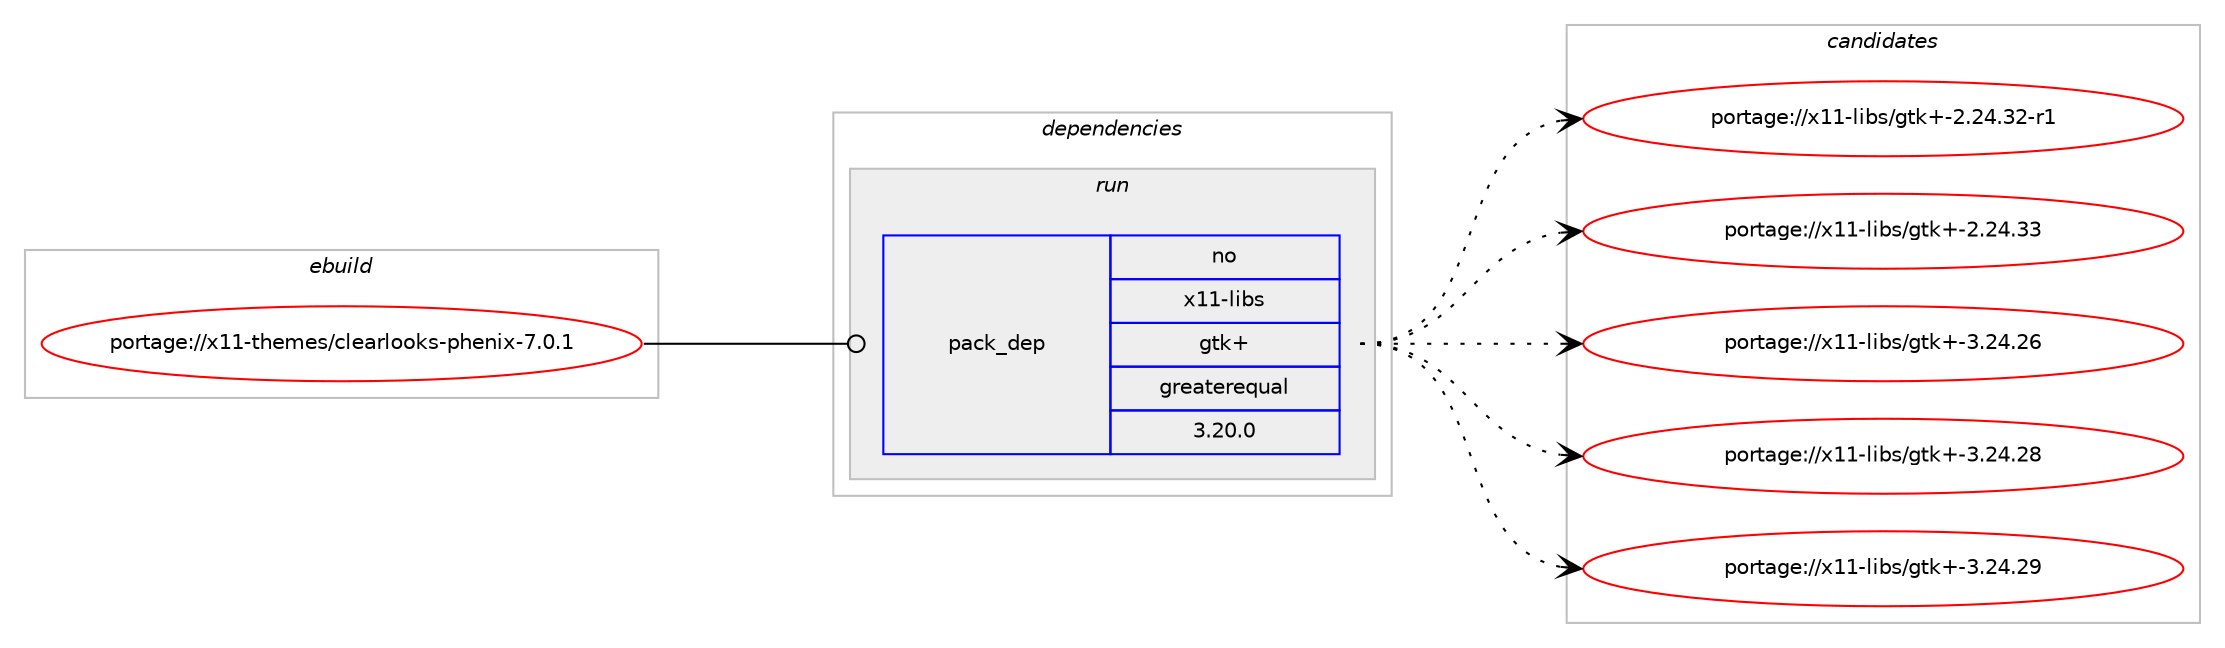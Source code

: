 digraph prolog {

# *************
# Graph options
# *************

newrank=true;
concentrate=true;
compound=true;
graph [rankdir=LR,fontname=Helvetica,fontsize=10,ranksep=1.5];#, ranksep=2.5, nodesep=0.2];
edge  [arrowhead=vee];
node  [fontname=Helvetica,fontsize=10];

# **********
# The ebuild
# **********

subgraph cluster_leftcol {
color=gray;
rank=same;
label=<<i>ebuild</i>>;
id [label="portage://x11-themes/clearlooks-phenix-7.0.1", color=red, width=4, href="../x11-themes/clearlooks-phenix-7.0.1.svg"];
}

# ****************
# The dependencies
# ****************

subgraph cluster_midcol {
color=gray;
label=<<i>dependencies</i>>;
subgraph cluster_compile {
fillcolor="#eeeeee";
style=filled;
label=<<i>compile</i>>;
}
subgraph cluster_compileandrun {
fillcolor="#eeeeee";
style=filled;
label=<<i>compile and run</i>>;
}
subgraph cluster_run {
fillcolor="#eeeeee";
style=filled;
label=<<i>run</i>>;
subgraph pack596 {
dependency1049 [label=<<TABLE BORDER="0" CELLBORDER="1" CELLSPACING="0" CELLPADDING="4" WIDTH="220"><TR><TD ROWSPAN="6" CELLPADDING="30">pack_dep</TD></TR><TR><TD WIDTH="110">no</TD></TR><TR><TD>x11-libs</TD></TR><TR><TD>gtk+</TD></TR><TR><TD>greaterequal</TD></TR><TR><TD>3.20.0</TD></TR></TABLE>>, shape=none, color=blue];
}
id:e -> dependency1049:w [weight=20,style="solid",arrowhead="odot"];
# *** BEGIN UNKNOWN DEPENDENCY TYPE (TODO) ***
# id -> package_dependency(portage://x11-themes/clearlooks-phenix-7.0.1,run,no,x11-themes,gtk-engines,none,[,,],[],[])
# *** END UNKNOWN DEPENDENCY TYPE (TODO) ***

}
}

# **************
# The candidates
# **************

subgraph cluster_choices {
rank=same;
color=gray;
label=<<i>candidates</i>>;

subgraph choice596 {
color=black;
nodesep=1;
choice12049494510810598115471031161074345504650524651504511449 [label="portage://x11-libs/gtk+-2.24.32-r1", color=red, width=4,href="../x11-libs/gtk+-2.24.32-r1.svg"];
choice1204949451081059811547103116107434550465052465151 [label="portage://x11-libs/gtk+-2.24.33", color=red, width=4,href="../x11-libs/gtk+-2.24.33.svg"];
choice1204949451081059811547103116107434551465052465054 [label="portage://x11-libs/gtk+-3.24.26", color=red, width=4,href="../x11-libs/gtk+-3.24.26.svg"];
choice1204949451081059811547103116107434551465052465056 [label="portage://x11-libs/gtk+-3.24.28", color=red, width=4,href="../x11-libs/gtk+-3.24.28.svg"];
choice1204949451081059811547103116107434551465052465057 [label="portage://x11-libs/gtk+-3.24.29", color=red, width=4,href="../x11-libs/gtk+-3.24.29.svg"];
dependency1049:e -> choice12049494510810598115471031161074345504650524651504511449:w [style=dotted,weight="100"];
dependency1049:e -> choice1204949451081059811547103116107434550465052465151:w [style=dotted,weight="100"];
dependency1049:e -> choice1204949451081059811547103116107434551465052465054:w [style=dotted,weight="100"];
dependency1049:e -> choice1204949451081059811547103116107434551465052465056:w [style=dotted,weight="100"];
dependency1049:e -> choice1204949451081059811547103116107434551465052465057:w [style=dotted,weight="100"];
}
}

}
